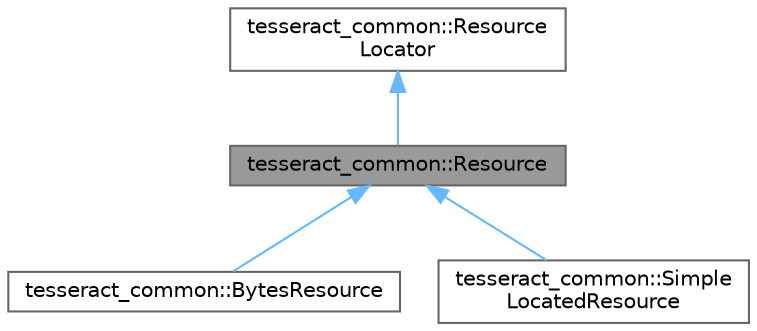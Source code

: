 digraph "tesseract_common::Resource"
{
 // LATEX_PDF_SIZE
  bgcolor="transparent";
  edge [fontname=Helvetica,fontsize=10,labelfontname=Helvetica,labelfontsize=10];
  node [fontname=Helvetica,fontsize=10,shape=box,height=0.2,width=0.4];
  Node1 [label="tesseract_common::Resource",height=0.2,width=0.4,color="gray40", fillcolor="grey60", style="filled", fontcolor="black",tooltip="Represents resource data available from a file or url."];
  Node2 -> Node1 [dir="back",color="steelblue1",style="solid"];
  Node2 [label="tesseract_common::Resource\lLocator",height=0.2,width=0.4,color="gray40", fillcolor="white", style="filled",URL="$d0/de6/classtesseract__common_1_1ResourceLocator.html",tooltip="Abstract class for resource loaders."];
  Node1 -> Node3 [dir="back",color="steelblue1",style="solid"];
  Node3 [label="tesseract_common::BytesResource",height=0.2,width=0.4,color="gray40", fillcolor="white", style="filled",URL="$d5/dca/classtesseract__common_1_1BytesResource.html",tooltip=" "];
  Node1 -> Node4 [dir="back",color="steelblue1",style="solid"];
  Node4 [label="tesseract_common::Simple\lLocatedResource",height=0.2,width=0.4,color="gray40", fillcolor="white", style="filled",URL="$d6/d85/classtesseract__common_1_1SimpleLocatedResource.html",tooltip="Resource implementation for a local file."];
}

